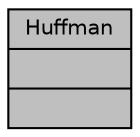 digraph "Huffman"
{
 // INTERACTIVE_SVG=YES
  bgcolor="transparent";
  edge [fontname="Helvetica",fontsize="10",labelfontname="Helvetica",labelfontsize="10"];
  node [fontname="Helvetica",fontsize="10",shape=record];
  Node1 [label="{Huffman\n||}",height=0.2,width=0.4,color="black", fillcolor="grey75", style="filled", fontcolor="black"];
}
